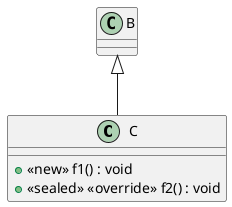@startuml
class C {
    + <<new>> f1() : void
    + <<sealed>> <<override>> f2() : void
}
B <|-- C
@enduml
